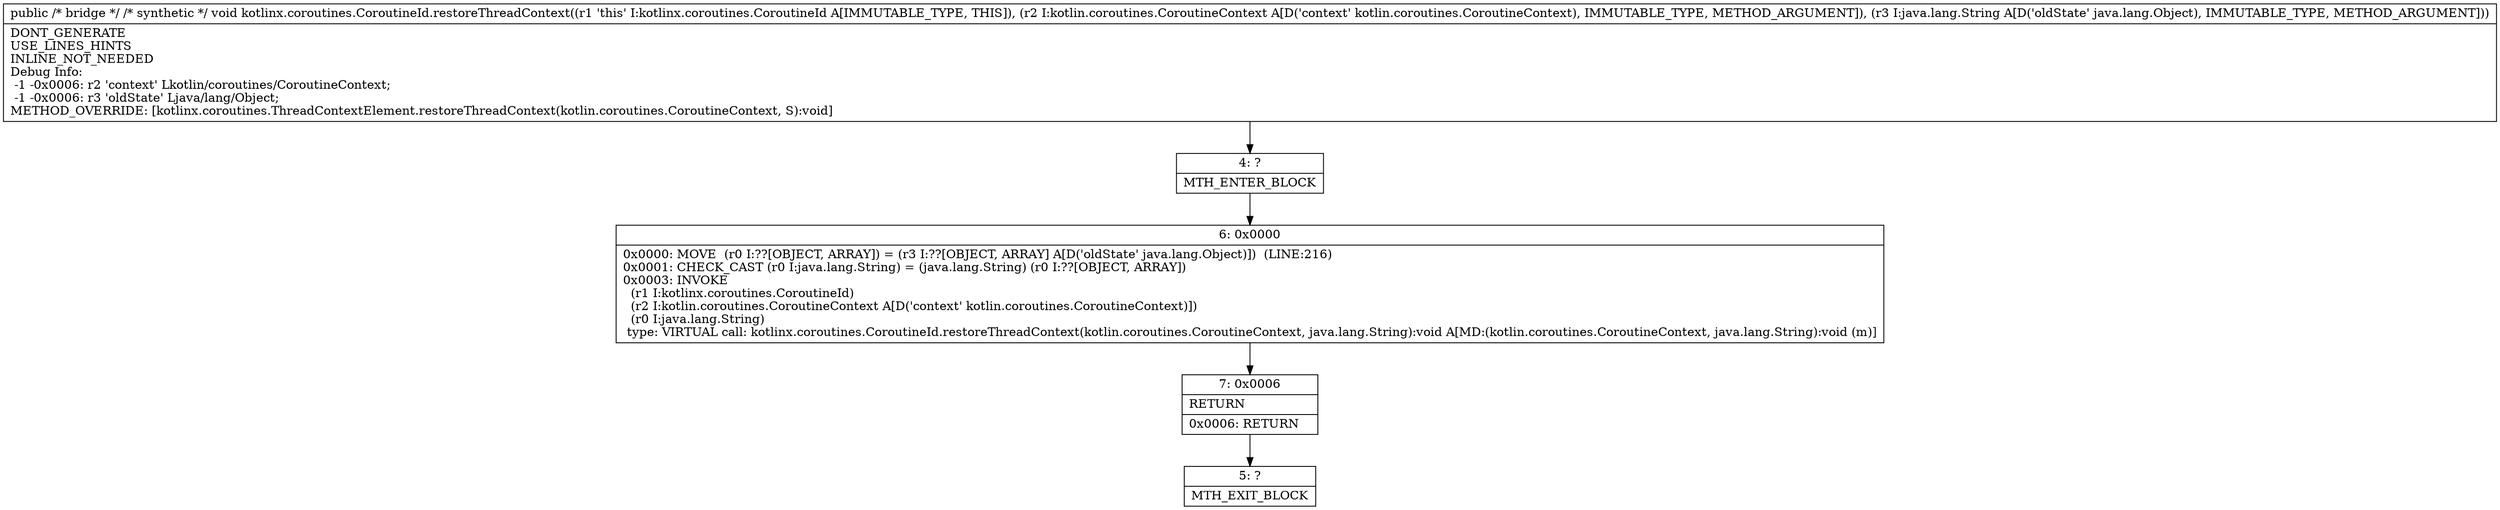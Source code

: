 digraph "CFG forkotlinx.coroutines.CoroutineId.restoreThreadContext(Lkotlin\/coroutines\/CoroutineContext;Ljava\/lang\/Object;)V" {
Node_4 [shape=record,label="{4\:\ ?|MTH_ENTER_BLOCK\l}"];
Node_6 [shape=record,label="{6\:\ 0x0000|0x0000: MOVE  (r0 I:??[OBJECT, ARRAY]) = (r3 I:??[OBJECT, ARRAY] A[D('oldState' java.lang.Object)])  (LINE:216)\l0x0001: CHECK_CAST (r0 I:java.lang.String) = (java.lang.String) (r0 I:??[OBJECT, ARRAY]) \l0x0003: INVOKE  \l  (r1 I:kotlinx.coroutines.CoroutineId)\l  (r2 I:kotlin.coroutines.CoroutineContext A[D('context' kotlin.coroutines.CoroutineContext)])\l  (r0 I:java.lang.String)\l type: VIRTUAL call: kotlinx.coroutines.CoroutineId.restoreThreadContext(kotlin.coroutines.CoroutineContext, java.lang.String):void A[MD:(kotlin.coroutines.CoroutineContext, java.lang.String):void (m)]\l}"];
Node_7 [shape=record,label="{7\:\ 0x0006|RETURN\l|0x0006: RETURN   \l}"];
Node_5 [shape=record,label="{5\:\ ?|MTH_EXIT_BLOCK\l}"];
MethodNode[shape=record,label="{public \/* bridge *\/ \/* synthetic *\/ void kotlinx.coroutines.CoroutineId.restoreThreadContext((r1 'this' I:kotlinx.coroutines.CoroutineId A[IMMUTABLE_TYPE, THIS]), (r2 I:kotlin.coroutines.CoroutineContext A[D('context' kotlin.coroutines.CoroutineContext), IMMUTABLE_TYPE, METHOD_ARGUMENT]), (r3 I:java.lang.String A[D('oldState' java.lang.Object), IMMUTABLE_TYPE, METHOD_ARGUMENT]))  | DONT_GENERATE\lUSE_LINES_HINTS\lINLINE_NOT_NEEDED\lDebug Info:\l  \-1 \-0x0006: r2 'context' Lkotlin\/coroutines\/CoroutineContext;\l  \-1 \-0x0006: r3 'oldState' Ljava\/lang\/Object;\lMETHOD_OVERRIDE: [kotlinx.coroutines.ThreadContextElement.restoreThreadContext(kotlin.coroutines.CoroutineContext, S):void]\l}"];
MethodNode -> Node_4;Node_4 -> Node_6;
Node_6 -> Node_7;
Node_7 -> Node_5;
}

